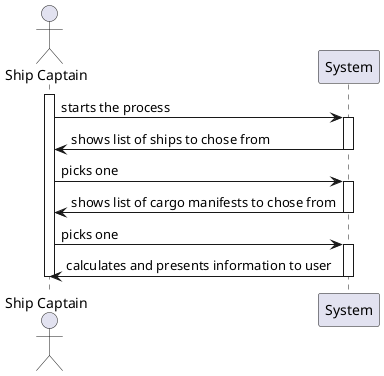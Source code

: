 @startuml

actor "Ship Captain" as USER

participant "System" as SYS

activate USER
USER -> SYS : starts the process
activate SYS
SYS -> USER : shows list of ships to chose from
deactivate SYS
USER -> SYS : picks one
activate SYS
SYS -> USER : shows list of cargo manifests to chose from
deactivate SYS
USER -> SYS : picks one
activate SYS
SYS -> USER : calculates and presents information to user
deactivate SYS
deactivate USER

@enduml
